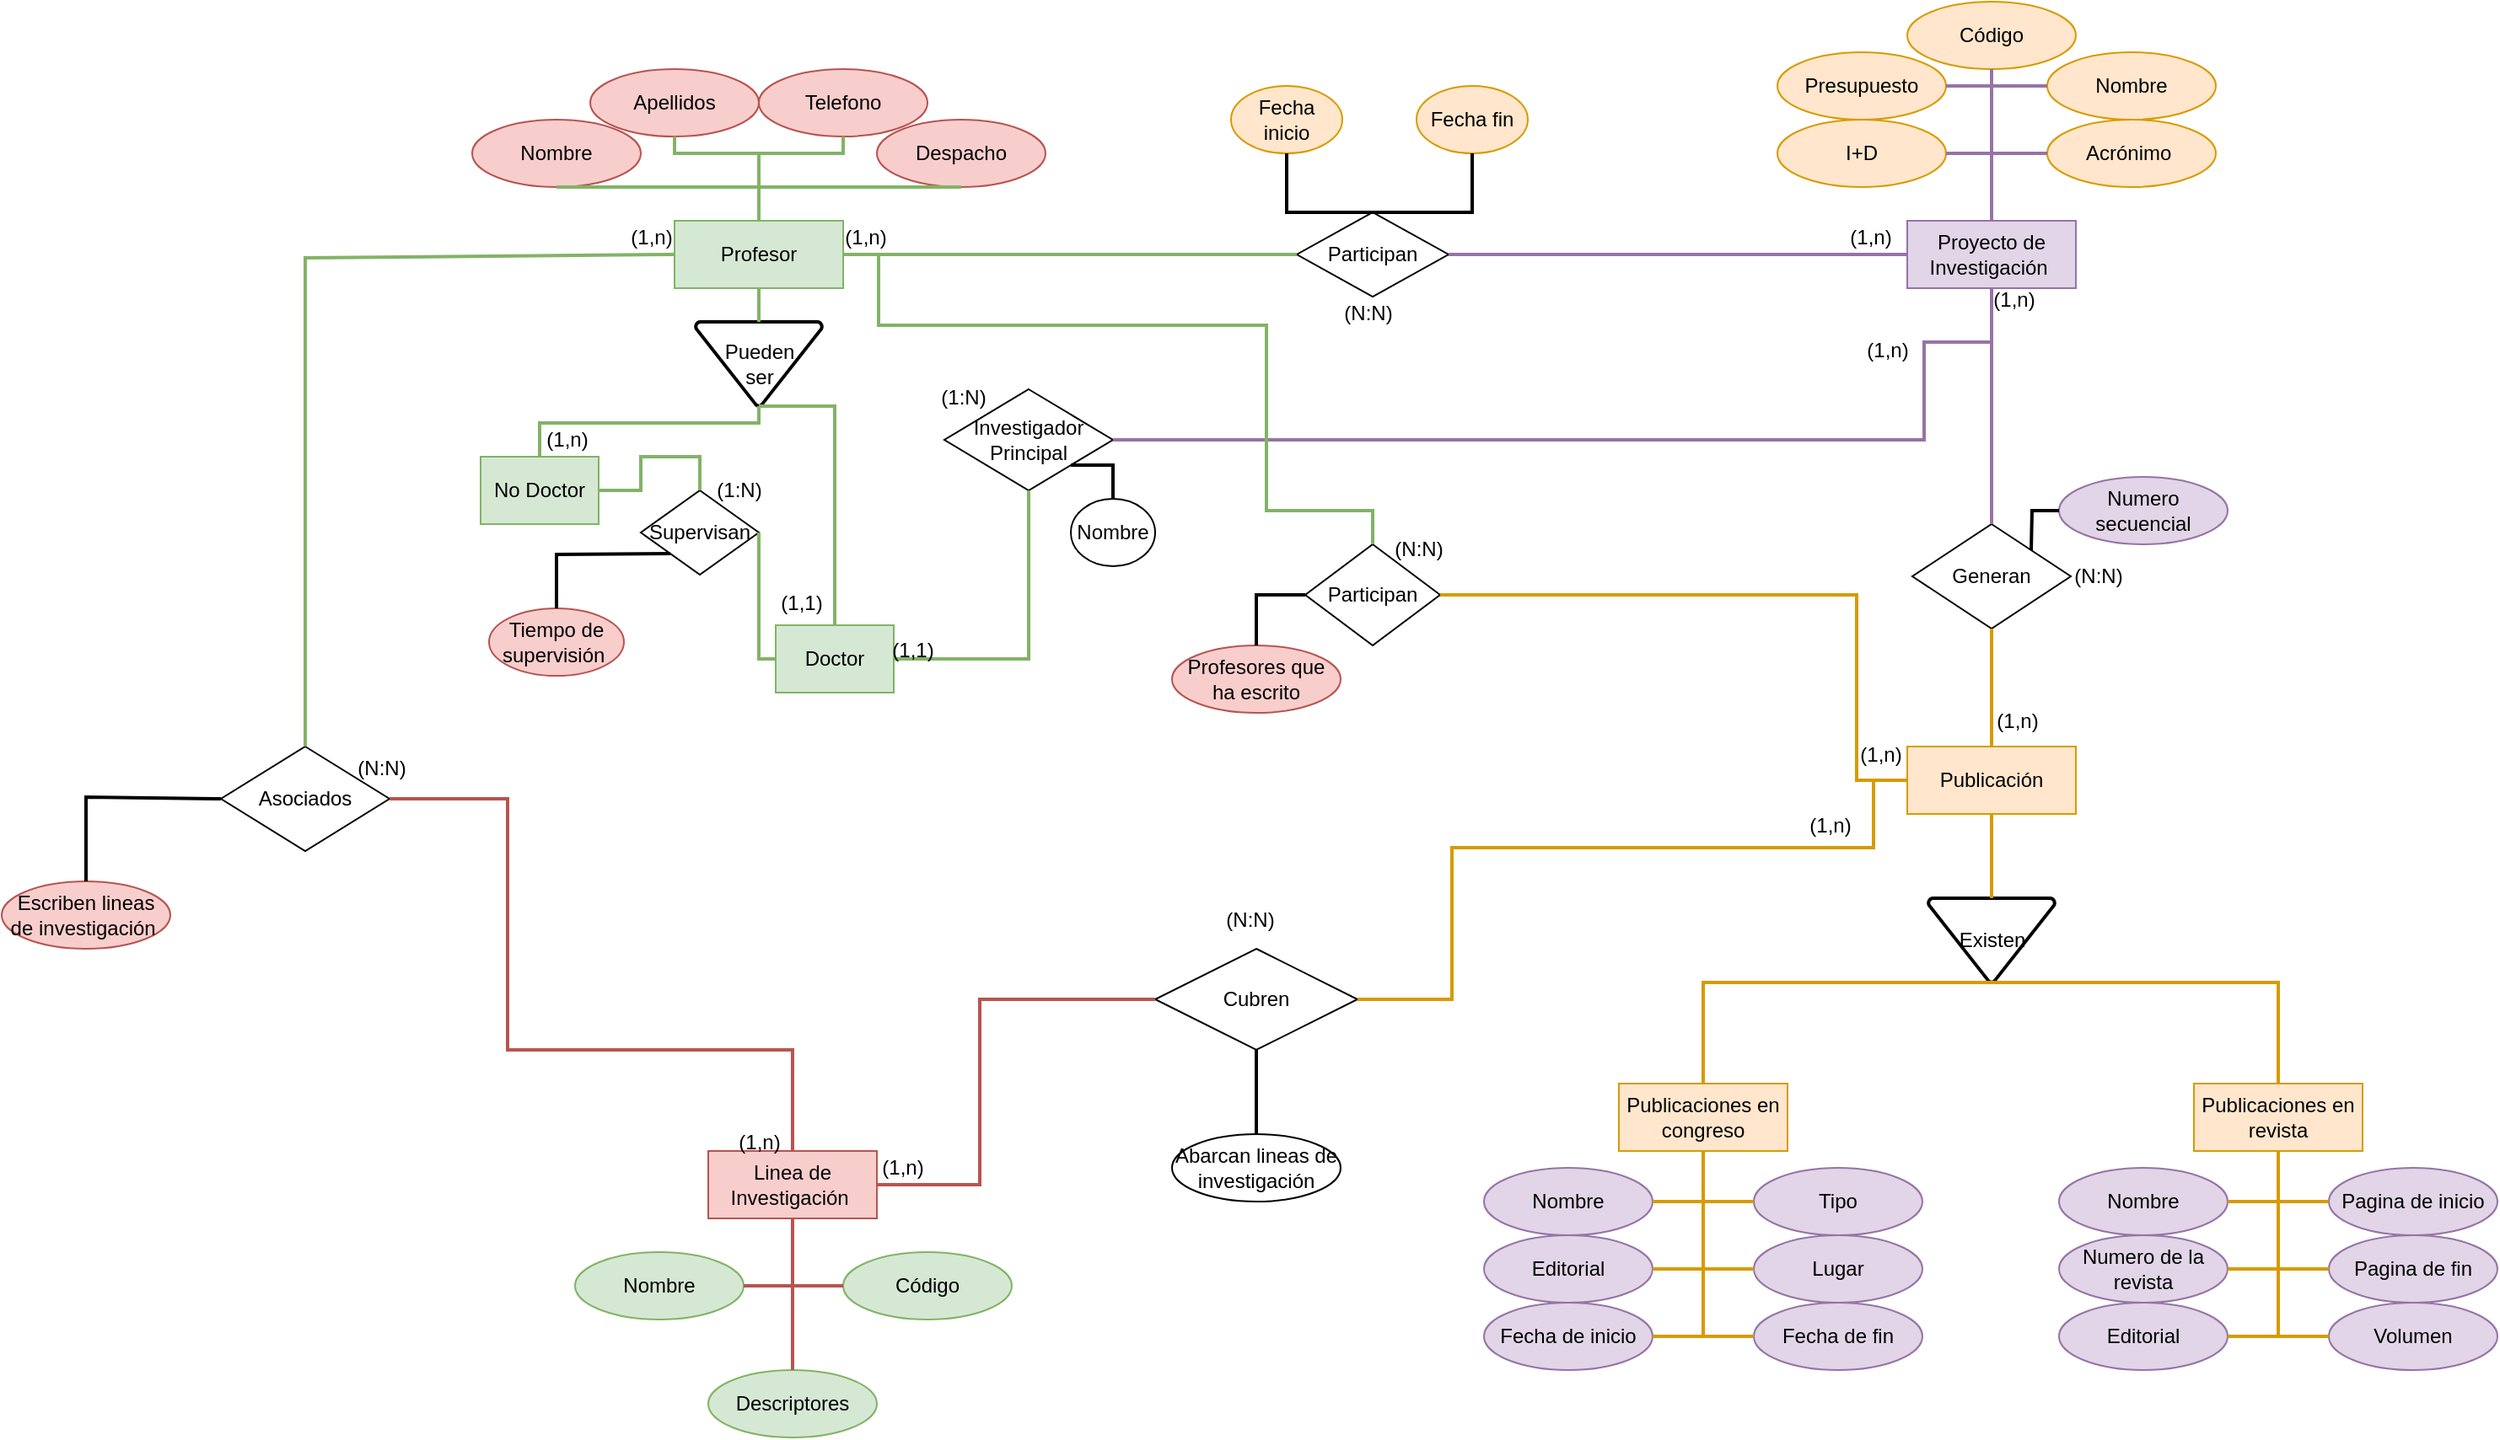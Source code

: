 <mxfile version="26.0.16">
  <diagram name="Página-1" id="NoCARHpw3OgLoDmp_JDq">
    <mxGraphModel dx="2193" dy="735" grid="1" gridSize="10" guides="1" tooltips="1" connect="1" arrows="1" fold="1" page="1" pageScale="1" pageWidth="827" pageHeight="1169" math="0" shadow="0">
      <root>
        <mxCell id="0" />
        <mxCell id="1" parent="0" />
        <mxCell id="rB2gAjxSfu14zHGkf0-v-1" value="Profesor" style="whiteSpace=wrap;html=1;align=center;fillColor=#d5e8d4;strokeColor=#82b366;" parent="1" vertex="1">
          <mxGeometry x="19" y="288" width="100" height="40" as="geometry" />
        </mxCell>
        <mxCell id="rB2gAjxSfu14zHGkf0-v-2" value="Proyecto de Investigación&amp;nbsp;" style="whiteSpace=wrap;html=1;align=center;fillColor=#e1d5e7;strokeColor=#9673a6;" parent="1" vertex="1">
          <mxGeometry x="750" y="288" width="100" height="40" as="geometry" />
        </mxCell>
        <mxCell id="rB2gAjxSfu14zHGkf0-v-3" value="Publicación" style="whiteSpace=wrap;html=1;align=center;fillColor=#ffe6cc;strokeColor=#d79b00;" parent="1" vertex="1">
          <mxGeometry x="750" y="600" width="100" height="40" as="geometry" />
        </mxCell>
        <mxCell id="rB2gAjxSfu14zHGkf0-v-4" value="Linea de Investigación&amp;nbsp;" style="whiteSpace=wrap;html=1;align=center;fillColor=#f8cecc;strokeColor=#b85450;" parent="1" vertex="1">
          <mxGeometry x="39" y="840" width="100" height="40" as="geometry" />
        </mxCell>
        <mxCell id="wkZoie4-NHNS3btKvch2-1" value="Nombre" style="ellipse;whiteSpace=wrap;html=1;align=center;fillColor=#f8cecc;strokeColor=#b85450;" parent="1" vertex="1">
          <mxGeometry x="-101" y="228" width="100" height="40" as="geometry" />
        </mxCell>
        <mxCell id="wkZoie4-NHNS3btKvch2-2" value="Telefono" style="ellipse;whiteSpace=wrap;html=1;align=center;fillColor=#f8cecc;strokeColor=#b85450;" parent="1" vertex="1">
          <mxGeometry x="69" y="198" width="100" height="40" as="geometry" />
        </mxCell>
        <mxCell id="wkZoie4-NHNS3btKvch2-3" value="Despacho" style="ellipse;whiteSpace=wrap;html=1;align=center;fillColor=#f8cecc;strokeColor=#b85450;" parent="1" vertex="1">
          <mxGeometry x="139" y="228" width="100" height="40" as="geometry" />
        </mxCell>
        <mxCell id="wkZoie4-NHNS3btKvch2-4" value="Apellidos" style="ellipse;whiteSpace=wrap;html=1;align=center;fillColor=#f8cecc;strokeColor=#b85450;" parent="1" vertex="1">
          <mxGeometry x="-31" y="198" width="100" height="40" as="geometry" />
        </mxCell>
        <mxCell id="wkZoie4-NHNS3btKvch2-6" value="Código" style="ellipse;whiteSpace=wrap;html=1;align=center;fillColor=#d5e8d4;strokeColor=#82b366;" parent="1" vertex="1">
          <mxGeometry x="119" y="900" width="100" height="40" as="geometry" />
        </mxCell>
        <mxCell id="wkZoie4-NHNS3btKvch2-7" value="Nombre" style="ellipse;whiteSpace=wrap;html=1;align=center;fillColor=#d5e8d4;strokeColor=#82b366;" parent="1" vertex="1">
          <mxGeometry x="-40" y="900" width="100" height="40" as="geometry" />
        </mxCell>
        <mxCell id="wkZoie4-NHNS3btKvch2-8" value="Descriptores" style="ellipse;whiteSpace=wrap;html=1;align=center;fillColor=#d5e8d4;strokeColor=#82b366;" parent="1" vertex="1">
          <mxGeometry x="39" y="970" width="100" height="40" as="geometry" />
        </mxCell>
        <mxCell id="wkZoie4-NHNS3btKvch2-10" value="Código" style="ellipse;whiteSpace=wrap;html=1;align=center;fillColor=#ffe6cc;strokeColor=#d79b00;" parent="1" vertex="1">
          <mxGeometry x="750" y="158" width="100" height="40" as="geometry" />
        </mxCell>
        <mxCell id="wkZoie4-NHNS3btKvch2-11" value="Nombre" style="ellipse;whiteSpace=wrap;html=1;align=center;fillColor=#ffe6cc;strokeColor=#d79b00;" parent="1" vertex="1">
          <mxGeometry x="833" y="188" width="100" height="40" as="geometry" />
        </mxCell>
        <mxCell id="wkZoie4-NHNS3btKvch2-12" value="Acrónimo&amp;nbsp;" style="ellipse;whiteSpace=wrap;html=1;align=center;fillColor=#ffe6cc;strokeColor=#d79b00;" parent="1" vertex="1">
          <mxGeometry x="833" y="228" width="100" height="40" as="geometry" />
        </mxCell>
        <mxCell id="wkZoie4-NHNS3btKvch2-13" value="Presupuesto&lt;span style=&quot;color: rgba(0, 0, 0, 0); font-family: monospace; font-size: 0px; text-align: start; text-wrap-mode: nowrap;&quot;&gt;%3CmxGraphModel%3E%3Croot%3E%3CmxCell%20id%3D%220%22%2F%3E%3CmxCell%20id%3D%221%22%20parent%3D%220%22%2F%3E%3CmxCell%20id%3D%222%22%20value%3D%22Attribute%22%20style%3D%22ellipse%3BwhiteSpace%3Dwrap%3Bhtml%3D1%3Balign%3Dcenter%3B%22%20vertex%3D%221%22%20parent%3D%221%22%3E%3CmxGeometry%20x%3D%22360%22%20y%3D%22670%22%20width%3D%22100%22%20height%3D%2240%22%20as%3D%22geometry%22%2F%3E%3C%2FmxCell%3E%3C%2Froot%3E%3C%2FmxGraphModel%3E&lt;/span&gt;" style="ellipse;whiteSpace=wrap;html=1;align=center;fillColor=#ffe6cc;strokeColor=#d79b00;" parent="1" vertex="1">
          <mxGeometry x="673" y="188" width="100" height="40" as="geometry" />
        </mxCell>
        <mxCell id="wkZoie4-NHNS3btKvch2-14" value="Fecha inicio" style="ellipse;whiteSpace=wrap;html=1;align=center;fillColor=#ffe6cc;strokeColor=#d79b00;" parent="1" vertex="1">
          <mxGeometry x="349" y="208" width="66" height="40" as="geometry" />
        </mxCell>
        <mxCell id="wkZoie4-NHNS3btKvch2-15" value="I+D" style="ellipse;whiteSpace=wrap;html=1;align=center;fillColor=#ffe6cc;strokeColor=#d79b00;" parent="1" vertex="1">
          <mxGeometry x="673" y="228" width="100" height="40" as="geometry" />
        </mxCell>
        <mxCell id="wkZoie4-NHNS3btKvch2-21" value="Nombre" style="ellipse;whiteSpace=wrap;html=1;align=center;fillColor=#e1d5e7;strokeColor=#9673a6;" parent="1" vertex="1">
          <mxGeometry x="499" y="850" width="100" height="40" as="geometry" />
        </mxCell>
        <mxCell id="wkZoie4-NHNS3btKvch2-24" value="Pueden&lt;div&gt;ser&lt;/div&gt;" style="strokeWidth=2;html=1;shape=mxgraph.flowchart.merge_or_storage;whiteSpace=wrap;" parent="1" vertex="1">
          <mxGeometry x="31.5" y="348" width="75" height="50" as="geometry" />
        </mxCell>
        <mxCell id="wkZoie4-NHNS3btKvch2-31" value="No Doctor" style="whiteSpace=wrap;html=1;align=center;fillColor=#d5e8d4;strokeColor=#82b366;" parent="1" vertex="1">
          <mxGeometry x="-96" y="428" width="70" height="40" as="geometry" />
        </mxCell>
        <mxCell id="wkZoie4-NHNS3btKvch2-32" value="Doctor" style="whiteSpace=wrap;html=1;align=center;fillColor=#d5e8d4;strokeColor=#82b366;" parent="1" vertex="1">
          <mxGeometry x="79" y="528" width="70" height="40" as="geometry" />
        </mxCell>
        <mxCell id="wkZoie4-NHNS3btKvch2-33" value="Participan" style="shape=rhombus;perimeter=rhombusPerimeter;whiteSpace=wrap;html=1;align=center;" parent="1" vertex="1">
          <mxGeometry x="388" y="283" width="90" height="50" as="geometry" />
        </mxCell>
        <mxCell id="d2VnRjVotNmrhBeiT__N-1" value="" style="endArrow=none;html=1;rounded=0;exitX=1;exitY=0.5;exitDx=0;exitDy=0;entryX=0;entryY=0.5;entryDx=0;entryDy=0;fillColor=#d5e8d4;strokeColor=#82b366;strokeWidth=2;" edge="1" parent="1" source="rB2gAjxSfu14zHGkf0-v-1" target="wkZoie4-NHNS3btKvch2-33">
          <mxGeometry relative="1" as="geometry">
            <mxPoint x="279" y="408" as="sourcePoint" />
            <mxPoint x="439" y="408" as="targetPoint" />
          </mxGeometry>
        </mxCell>
        <mxCell id="d2VnRjVotNmrhBeiT__N-2" value="" style="endArrow=none;html=1;rounded=0;exitX=1;exitY=0.5;exitDx=0;exitDy=0;entryX=0;entryY=0.5;entryDx=0;entryDy=0;fillColor=#e1d5e7;strokeColor=#9673a6;strokeWidth=2;" edge="1" parent="1" source="wkZoie4-NHNS3btKvch2-33" target="rB2gAjxSfu14zHGkf0-v-2">
          <mxGeometry relative="1" as="geometry">
            <mxPoint x="259" y="318" as="sourcePoint" />
            <mxPoint x="398" y="318" as="targetPoint" />
          </mxGeometry>
        </mxCell>
        <mxCell id="d2VnRjVotNmrhBeiT__N-3" value="Fecha fin" style="ellipse;whiteSpace=wrap;html=1;align=center;fillColor=#ffe6cc;strokeColor=#d79b00;" vertex="1" parent="1">
          <mxGeometry x="459" y="208" width="66" height="40" as="geometry" />
        </mxCell>
        <mxCell id="d2VnRjVotNmrhBeiT__N-4" value="" style="endArrow=none;html=1;rounded=0;exitX=0.5;exitY=1;exitDx=0;exitDy=0;entryX=0.5;entryY=0;entryDx=0;entryDy=0;strokeWidth=2;" edge="1" parent="1" source="wkZoie4-NHNS3btKvch2-14" target="wkZoie4-NHNS3btKvch2-33">
          <mxGeometry relative="1" as="geometry">
            <mxPoint x="339" y="538" as="sourcePoint" />
            <mxPoint x="499" y="538" as="targetPoint" />
            <Array as="points">
              <mxPoint x="382" y="283" />
            </Array>
          </mxGeometry>
        </mxCell>
        <mxCell id="d2VnRjVotNmrhBeiT__N-5" value="" style="endArrow=none;html=1;rounded=0;exitX=0.5;exitY=0;exitDx=0;exitDy=0;entryX=0.5;entryY=1;entryDx=0;entryDy=0;strokeWidth=2;" edge="1" parent="1" source="wkZoie4-NHNS3btKvch2-33" target="d2VnRjVotNmrhBeiT__N-3">
          <mxGeometry relative="1" as="geometry">
            <mxPoint x="410" y="278" as="sourcePoint" />
            <mxPoint x="443" y="293" as="targetPoint" />
            <Array as="points">
              <mxPoint x="492" y="283" />
            </Array>
          </mxGeometry>
        </mxCell>
        <mxCell id="d2VnRjVotNmrhBeiT__N-7" value="" style="endArrow=none;html=1;rounded=0;exitX=0.5;exitY=1;exitDx=0;exitDy=0;entryX=0.5;entryY=0;entryDx=0;entryDy=0;fillColor=#d5e8d4;strokeColor=#82b366;strokeWidth=2;entryPerimeter=0;" edge="1" parent="1" source="rB2gAjxSfu14zHGkf0-v-1" target="wkZoie4-NHNS3btKvch2-24">
          <mxGeometry relative="1" as="geometry">
            <mxPoint x="129" y="318" as="sourcePoint" />
            <mxPoint x="398" y="318" as="targetPoint" />
          </mxGeometry>
        </mxCell>
        <mxCell id="d2VnRjVotNmrhBeiT__N-8" value="" style="endArrow=none;html=1;rounded=0;exitX=0.5;exitY=0;exitDx=0;exitDy=0;entryX=0.5;entryY=1;entryDx=0;entryDy=0;fillColor=#d5e8d4;strokeColor=#82b366;strokeWidth=2;entryPerimeter=0;" edge="1" parent="1" source="wkZoie4-NHNS3btKvch2-32" target="wkZoie4-NHNS3btKvch2-24">
          <mxGeometry relative="1" as="geometry">
            <mxPoint x="129" y="318" as="sourcePoint" />
            <mxPoint x="398" y="318" as="targetPoint" />
            <Array as="points">
              <mxPoint x="114" y="440" />
              <mxPoint x="114" y="398" />
            </Array>
          </mxGeometry>
        </mxCell>
        <mxCell id="d2VnRjVotNmrhBeiT__N-9" value="" style="endArrow=none;html=1;rounded=0;exitX=0.5;exitY=1;exitDx=0;exitDy=0;entryX=0.5;entryY=0;entryDx=0;entryDy=0;fillColor=#d5e8d4;strokeColor=#82b366;strokeWidth=2;exitPerimeter=0;" edge="1" parent="1" source="wkZoie4-NHNS3btKvch2-24" target="wkZoie4-NHNS3btKvch2-31">
          <mxGeometry relative="1" as="geometry">
            <mxPoint x="124" y="438" as="sourcePoint" />
            <mxPoint x="79" y="408" as="targetPoint" />
            <Array as="points">
              <mxPoint x="69" y="408" />
              <mxPoint x="29" y="408" />
              <mxPoint x="-21" y="408" />
              <mxPoint x="-61" y="408" />
            </Array>
          </mxGeometry>
        </mxCell>
        <mxCell id="d2VnRjVotNmrhBeiT__N-10" value="" style="endArrow=none;html=1;rounded=0;exitX=0.5;exitY=1;exitDx=0;exitDy=0;entryX=0.5;entryY=0;entryDx=0;entryDy=0;fillColor=#d5e8d4;strokeColor=#82b366;strokeWidth=2;" edge="1" parent="1" source="wkZoie4-NHNS3btKvch2-4" target="rB2gAjxSfu14zHGkf0-v-1">
          <mxGeometry relative="1" as="geometry">
            <mxPoint x="129" y="318" as="sourcePoint" />
            <mxPoint x="398" y="318" as="targetPoint" />
            <Array as="points">
              <mxPoint x="19" y="248" />
              <mxPoint x="69" y="248" />
            </Array>
          </mxGeometry>
        </mxCell>
        <mxCell id="d2VnRjVotNmrhBeiT__N-11" value="" style="endArrow=none;html=1;rounded=0;exitX=0.5;exitY=0;exitDx=0;exitDy=0;entryX=0.5;entryY=1;entryDx=0;entryDy=0;fillColor=#d5e8d4;strokeColor=#82b366;strokeWidth=2;" edge="1" parent="1" source="rB2gAjxSfu14zHGkf0-v-1" target="wkZoie4-NHNS3btKvch2-2">
          <mxGeometry relative="1" as="geometry">
            <mxPoint x="29" y="248" as="sourcePoint" />
            <mxPoint x="79" y="298" as="targetPoint" />
            <Array as="points">
              <mxPoint x="69" y="248" />
              <mxPoint x="119" y="248" />
            </Array>
          </mxGeometry>
        </mxCell>
        <mxCell id="d2VnRjVotNmrhBeiT__N-12" value="" style="endArrow=none;html=1;rounded=0;exitX=0.5;exitY=1;exitDx=0;exitDy=0;entryX=0.5;entryY=0;entryDx=0;entryDy=0;fillColor=#d5e8d4;strokeColor=#82b366;strokeWidth=2;" edge="1" parent="1" source="wkZoie4-NHNS3btKvch2-1" target="rB2gAjxSfu14zHGkf0-v-1">
          <mxGeometry relative="1" as="geometry">
            <mxPoint x="29" y="248" as="sourcePoint" />
            <mxPoint x="79" y="298" as="targetPoint" />
            <Array as="points">
              <mxPoint x="69" y="268" />
            </Array>
          </mxGeometry>
        </mxCell>
        <mxCell id="d2VnRjVotNmrhBeiT__N-13" value="" style="endArrow=none;html=1;rounded=0;exitX=0.5;exitY=0;exitDx=0;exitDy=0;entryX=0.5;entryY=1;entryDx=0;entryDy=0;fillColor=#d5e8d4;strokeColor=#82b366;strokeWidth=2;" edge="1" parent="1" source="rB2gAjxSfu14zHGkf0-v-1" target="wkZoie4-NHNS3btKvch2-3">
          <mxGeometry relative="1" as="geometry">
            <mxPoint x="79" y="298" as="sourcePoint" />
            <mxPoint x="129" y="248" as="targetPoint" />
            <Array as="points">
              <mxPoint x="69" y="268" />
            </Array>
          </mxGeometry>
        </mxCell>
        <mxCell id="d2VnRjVotNmrhBeiT__N-15" value="" style="endArrow=none;html=1;rounded=0;exitX=1;exitY=0.5;exitDx=0;exitDy=0;entryX=0.5;entryY=0;entryDx=0;entryDy=0;fillColor=#e1d5e7;strokeColor=#9673a6;strokeWidth=2;" edge="1" parent="1" source="wkZoie4-NHNS3btKvch2-13" target="rB2gAjxSfu14zHGkf0-v-2">
          <mxGeometry relative="1" as="geometry">
            <mxPoint x="810" y="208" as="sourcePoint" />
            <mxPoint x="810" y="298" as="targetPoint" />
            <Array as="points">
              <mxPoint x="800" y="208" />
            </Array>
          </mxGeometry>
        </mxCell>
        <mxCell id="d2VnRjVotNmrhBeiT__N-16" value="" style="endArrow=none;html=1;rounded=0;exitX=1;exitY=0.5;exitDx=0;exitDy=0;entryX=0.5;entryY=0;entryDx=0;entryDy=0;fillColor=#e1d5e7;strokeColor=#9673a6;strokeWidth=2;" edge="1" parent="1" source="wkZoie4-NHNS3btKvch2-15" target="rB2gAjxSfu14zHGkf0-v-2">
          <mxGeometry relative="1" as="geometry">
            <mxPoint x="793" y="218" as="sourcePoint" />
            <mxPoint x="810" y="298" as="targetPoint" />
            <Array as="points">
              <mxPoint x="800" y="248" />
            </Array>
          </mxGeometry>
        </mxCell>
        <mxCell id="d2VnRjVotNmrhBeiT__N-17" value="" style="endArrow=none;html=1;rounded=0;exitX=0;exitY=0.5;exitDx=0;exitDy=0;entryX=0.5;entryY=0;entryDx=0;entryDy=0;fillColor=#e1d5e7;strokeColor=#9673a6;strokeWidth=2;" edge="1" parent="1" source="wkZoie4-NHNS3btKvch2-11" target="rB2gAjxSfu14zHGkf0-v-2">
          <mxGeometry relative="1" as="geometry">
            <mxPoint x="803" y="228" as="sourcePoint" />
            <mxPoint x="820" y="308" as="targetPoint" />
            <Array as="points">
              <mxPoint x="800" y="208" />
            </Array>
          </mxGeometry>
        </mxCell>
        <mxCell id="d2VnRjVotNmrhBeiT__N-18" value="" style="endArrow=none;html=1;rounded=0;exitX=0;exitY=0.5;exitDx=0;exitDy=0;entryX=0.5;entryY=0;entryDx=0;entryDy=0;fillColor=#e1d5e7;strokeColor=#9673a6;strokeWidth=2;" edge="1" parent="1" source="wkZoie4-NHNS3btKvch2-12" target="rB2gAjxSfu14zHGkf0-v-2">
          <mxGeometry relative="1" as="geometry">
            <mxPoint x="813" y="238" as="sourcePoint" />
            <mxPoint x="830" y="318" as="targetPoint" />
            <Array as="points">
              <mxPoint x="800" y="248" />
            </Array>
          </mxGeometry>
        </mxCell>
        <mxCell id="d2VnRjVotNmrhBeiT__N-19" value="" style="endArrow=none;html=1;rounded=0;exitX=0.5;exitY=1;exitDx=0;exitDy=0;entryX=0.5;entryY=0;entryDx=0;entryDy=0;fillColor=#e1d5e7;strokeColor=#9673a6;strokeWidth=2;" edge="1" parent="1" source="wkZoie4-NHNS3btKvch2-10" target="rB2gAjxSfu14zHGkf0-v-2">
          <mxGeometry relative="1" as="geometry">
            <mxPoint x="833" y="218" as="sourcePoint" />
            <mxPoint x="810" y="298" as="targetPoint" />
          </mxGeometry>
        </mxCell>
        <mxCell id="d2VnRjVotNmrhBeiT__N-21" value="Supervisan" style="shape=rhombus;perimeter=rhombusPerimeter;whiteSpace=wrap;html=1;align=center;" vertex="1" parent="1">
          <mxGeometry x="-1" y="448" width="70" height="50" as="geometry" />
        </mxCell>
        <mxCell id="d2VnRjVotNmrhBeiT__N-23" value="" style="endArrow=none;html=1;rounded=0;exitX=1;exitY=0.5;exitDx=0;exitDy=0;entryX=0.5;entryY=0;entryDx=0;entryDy=0;fillColor=#d5e8d4;strokeColor=#82b366;strokeWidth=2;" edge="1" parent="1" source="wkZoie4-NHNS3btKvch2-31" target="d2VnRjVotNmrhBeiT__N-21">
          <mxGeometry relative="1" as="geometry">
            <mxPoint x="79" y="338" as="sourcePoint" />
            <mxPoint x="79" y="355" as="targetPoint" />
            <Array as="points">
              <mxPoint x="-1" y="448" />
              <mxPoint x="-1" y="428" />
              <mxPoint x="34" y="428" />
            </Array>
          </mxGeometry>
        </mxCell>
        <mxCell id="d2VnRjVotNmrhBeiT__N-25" value="" style="endArrow=none;html=1;rounded=0;exitX=1;exitY=0.5;exitDx=0;exitDy=0;fillColor=#d5e8d4;strokeColor=#82b366;strokeWidth=2;entryX=0;entryY=0.5;entryDx=0;entryDy=0;" edge="1" parent="1" source="d2VnRjVotNmrhBeiT__N-21" target="wkZoie4-NHNS3btKvch2-32">
          <mxGeometry relative="1" as="geometry">
            <mxPoint x="79" y="338" as="sourcePoint" />
            <mxPoint x="69" y="548" as="targetPoint" />
            <Array as="points">
              <mxPoint x="69" y="548" />
            </Array>
          </mxGeometry>
        </mxCell>
        <mxCell id="d2VnRjVotNmrhBeiT__N-26" value="Investigador Principal" style="shape=rhombus;perimeter=rhombusPerimeter;whiteSpace=wrap;html=1;align=center;" vertex="1" parent="1">
          <mxGeometry x="179" y="388" width="100" height="60" as="geometry" />
        </mxCell>
        <mxCell id="d2VnRjVotNmrhBeiT__N-27" value="" style="endArrow=none;html=1;rounded=0;exitX=1;exitY=0.5;exitDx=0;exitDy=0;entryX=0.5;entryY=1;entryDx=0;entryDy=0;fillColor=#d5e8d4;strokeColor=#82b366;strokeWidth=2;" edge="1" parent="1" source="wkZoie4-NHNS3btKvch2-32" target="d2VnRjVotNmrhBeiT__N-26">
          <mxGeometry relative="1" as="geometry">
            <mxPoint x="129" y="318" as="sourcePoint" />
            <mxPoint x="398" y="318" as="targetPoint" />
            <Array as="points">
              <mxPoint x="229" y="548" />
            </Array>
          </mxGeometry>
        </mxCell>
        <mxCell id="d2VnRjVotNmrhBeiT__N-28" value="" style="endArrow=none;html=1;rounded=0;exitX=1;exitY=0.5;exitDx=0;exitDy=0;entryX=0.5;entryY=1;entryDx=0;entryDy=0;fillColor=#e1d5e7;strokeColor=#9673a6;strokeWidth=2;" edge="1" parent="1" source="d2VnRjVotNmrhBeiT__N-26" target="rB2gAjxSfu14zHGkf0-v-2">
          <mxGeometry relative="1" as="geometry">
            <mxPoint x="159" y="558" as="sourcePoint" />
            <mxPoint x="239" y="458" as="targetPoint" />
            <Array as="points">
              <mxPoint x="760" y="418" />
              <mxPoint x="760" y="360" />
              <mxPoint x="800" y="360" />
            </Array>
          </mxGeometry>
        </mxCell>
        <mxCell id="d2VnRjVotNmrhBeiT__N-29" value="Tiempo de supervisión&amp;nbsp;" style="ellipse;whiteSpace=wrap;html=1;align=center;fillColor=#f8cecc;strokeColor=#b85450;" vertex="1" parent="1">
          <mxGeometry x="-91" y="518" width="80" height="40" as="geometry" />
        </mxCell>
        <mxCell id="d2VnRjVotNmrhBeiT__N-30" value="" style="endArrow=none;html=1;rounded=0;entryX=0;entryY=1;entryDx=0;entryDy=0;exitX=0.5;exitY=0;exitDx=0;exitDy=0;strokeWidth=2;" edge="1" parent="1" source="d2VnRjVotNmrhBeiT__N-29" target="d2VnRjVotNmrhBeiT__N-21">
          <mxGeometry relative="1" as="geometry">
            <mxPoint x="-71" y="688" as="sourcePoint" />
            <mxPoint x="89" y="688" as="targetPoint" />
            <Array as="points">
              <mxPoint x="-51" y="486" />
            </Array>
          </mxGeometry>
        </mxCell>
        <mxCell id="d2VnRjVotNmrhBeiT__N-31" value="Generan" style="shape=rhombus;perimeter=rhombusPerimeter;whiteSpace=wrap;html=1;align=center;" vertex="1" parent="1">
          <mxGeometry x="753" y="468" width="94" height="62" as="geometry" />
        </mxCell>
        <mxCell id="d2VnRjVotNmrhBeiT__N-32" value="" style="endArrow=none;html=1;rounded=0;exitX=0.5;exitY=0;exitDx=0;exitDy=0;entryX=0.5;entryY=1;entryDx=0;entryDy=0;fillColor=#e1d5e7;strokeColor=#9673a6;strokeWidth=2;" edge="1" parent="1" source="d2VnRjVotNmrhBeiT__N-31" target="rB2gAjxSfu14zHGkf0-v-2">
          <mxGeometry relative="1" as="geometry">
            <mxPoint x="488" y="318" as="sourcePoint" />
            <mxPoint x="760" y="318" as="targetPoint" />
          </mxGeometry>
        </mxCell>
        <mxCell id="d2VnRjVotNmrhBeiT__N-33" value="" style="endArrow=none;html=1;rounded=0;exitX=0.5;exitY=0;exitDx=0;exitDy=0;entryX=0.5;entryY=1;entryDx=0;entryDy=0;fillColor=#ffe6cc;strokeColor=#d79b00;strokeWidth=2;" edge="1" parent="1" source="rB2gAjxSfu14zHGkf0-v-3" target="d2VnRjVotNmrhBeiT__N-31">
          <mxGeometry relative="1" as="geometry">
            <mxPoint x="488" y="318" as="sourcePoint" />
            <mxPoint x="760" y="318" as="targetPoint" />
          </mxGeometry>
        </mxCell>
        <mxCell id="d2VnRjVotNmrhBeiT__N-35" value="Numero secuencial" style="ellipse;whiteSpace=wrap;html=1;align=center;fillColor=#e1d5e7;strokeColor=#9673a6;" vertex="1" parent="1">
          <mxGeometry x="840" y="440" width="100" height="40" as="geometry" />
        </mxCell>
        <mxCell id="d2VnRjVotNmrhBeiT__N-37" value="" style="endArrow=none;html=1;rounded=0;exitX=1;exitY=0;exitDx=0;exitDy=0;entryX=0;entryY=0.5;entryDx=0;entryDy=0;strokeWidth=2;" edge="1" parent="1" source="d2VnRjVotNmrhBeiT__N-31" target="d2VnRjVotNmrhBeiT__N-35">
          <mxGeometry relative="1" as="geometry">
            <mxPoint x="810" y="630" as="sourcePoint" />
            <mxPoint x="810" y="540" as="targetPoint" />
            <Array as="points">
              <mxPoint x="824" y="460" />
            </Array>
          </mxGeometry>
        </mxCell>
        <mxCell id="d2VnRjVotNmrhBeiT__N-39" value="Participan" style="shape=rhombus;perimeter=rhombusPerimeter;whiteSpace=wrap;html=1;align=center;" vertex="1" parent="1">
          <mxGeometry x="393" y="480" width="80" height="60" as="geometry" />
        </mxCell>
        <mxCell id="d2VnRjVotNmrhBeiT__N-40" value="" style="endArrow=none;html=1;rounded=0;exitX=1;exitY=0.5;exitDx=0;exitDy=0;entryX=0.5;entryY=0;entryDx=0;entryDy=0;fillColor=#d5e8d4;strokeColor=#82b366;strokeWidth=2;" edge="1" parent="1" source="rB2gAjxSfu14zHGkf0-v-1" target="d2VnRjVotNmrhBeiT__N-39">
          <mxGeometry relative="1" as="geometry">
            <mxPoint x="129" y="318" as="sourcePoint" />
            <mxPoint x="398" y="318" as="targetPoint" />
            <Array as="points">
              <mxPoint x="140" y="308" />
              <mxPoint x="140" y="350" />
              <mxPoint x="370" y="350" />
              <mxPoint x="370" y="460" />
              <mxPoint x="433" y="460" />
            </Array>
          </mxGeometry>
        </mxCell>
        <mxCell id="d2VnRjVotNmrhBeiT__N-42" value="" style="endArrow=none;html=1;rounded=0;exitX=1;exitY=0.5;exitDx=0;exitDy=0;entryX=0;entryY=0.5;entryDx=0;entryDy=0;fillColor=#ffe6cc;strokeColor=#d79b00;strokeWidth=2;" edge="1" parent="1" source="d2VnRjVotNmrhBeiT__N-39" target="rB2gAjxSfu14zHGkf0-v-3">
          <mxGeometry relative="1" as="geometry">
            <mxPoint x="488" y="318" as="sourcePoint" />
            <mxPoint x="760" y="318" as="targetPoint" />
            <Array as="points">
              <mxPoint x="720" y="510" />
              <mxPoint x="720" y="620" />
            </Array>
          </mxGeometry>
        </mxCell>
        <mxCell id="d2VnRjVotNmrhBeiT__N-43" value="Profesores que ha escrito" style="ellipse;whiteSpace=wrap;html=1;align=center;fillColor=#f8cecc;strokeColor=#b85450;" vertex="1" parent="1">
          <mxGeometry x="314" y="540" width="100" height="40" as="geometry" />
        </mxCell>
        <mxCell id="d2VnRjVotNmrhBeiT__N-44" value="" style="endArrow=none;html=1;rounded=0;exitX=0.5;exitY=0;exitDx=0;exitDy=0;entryX=0;entryY=0.5;entryDx=0;entryDy=0;strokeWidth=2;" edge="1" parent="1" source="d2VnRjVotNmrhBeiT__N-43" target="d2VnRjVotNmrhBeiT__N-39">
          <mxGeometry relative="1" as="geometry">
            <mxPoint x="230" y="600" as="sourcePoint" />
            <mxPoint x="390" y="600" as="targetPoint" />
            <Array as="points">
              <mxPoint x="364" y="510" />
            </Array>
          </mxGeometry>
        </mxCell>
        <mxCell id="d2VnRjVotNmrhBeiT__N-45" value="Existen" style="strokeWidth=2;html=1;shape=mxgraph.flowchart.merge_or_storage;whiteSpace=wrap;" vertex="1" parent="1">
          <mxGeometry x="762.5" y="690" width="75" height="50" as="geometry" />
        </mxCell>
        <mxCell id="d2VnRjVotNmrhBeiT__N-46" value="" style="endArrow=none;html=1;rounded=0;exitX=0.5;exitY=0;exitDx=0;exitDy=0;entryX=0.5;entryY=1;entryDx=0;entryDy=0;fillColor=#ffe6cc;strokeColor=#d79b00;strokeWidth=2;exitPerimeter=0;" edge="1" parent="1" source="d2VnRjVotNmrhBeiT__N-45" target="rB2gAjxSfu14zHGkf0-v-3">
          <mxGeometry relative="1" as="geometry">
            <mxPoint x="810" y="610" as="sourcePoint" />
            <mxPoint x="810" y="540" as="targetPoint" />
          </mxGeometry>
        </mxCell>
        <mxCell id="d2VnRjVotNmrhBeiT__N-47" value="Publicaciones en congreso" style="whiteSpace=wrap;html=1;align=center;fillColor=#ffe6cc;strokeColor=#d79b00;" vertex="1" parent="1">
          <mxGeometry x="579" y="800" width="100" height="40" as="geometry" />
        </mxCell>
        <mxCell id="d2VnRjVotNmrhBeiT__N-48" value="Publicaciones en revista" style="whiteSpace=wrap;html=1;align=center;fillColor=#ffe6cc;strokeColor=#d79b00;" vertex="1" parent="1">
          <mxGeometry x="920" y="800" width="100" height="40" as="geometry" />
        </mxCell>
        <mxCell id="d2VnRjVotNmrhBeiT__N-49" value="" style="endArrow=none;html=1;rounded=0;exitX=0.5;exitY=0;exitDx=0;exitDy=0;entryX=0.5;entryY=1;entryDx=0;entryDy=0;fillColor=#ffe6cc;strokeColor=#d79b00;strokeWidth=2;entryPerimeter=0;" edge="1" parent="1" source="d2VnRjVotNmrhBeiT__N-47" target="d2VnRjVotNmrhBeiT__N-45">
          <mxGeometry relative="1" as="geometry">
            <mxPoint x="810" y="700" as="sourcePoint" />
            <mxPoint x="810" y="650" as="targetPoint" />
            <Array as="points">
              <mxPoint x="629" y="740" />
            </Array>
          </mxGeometry>
        </mxCell>
        <mxCell id="d2VnRjVotNmrhBeiT__N-50" value="" style="endArrow=none;html=1;rounded=0;exitX=0.5;exitY=1;exitDx=0;exitDy=0;entryX=0.5;entryY=0;entryDx=0;entryDy=0;fillColor=#ffe6cc;strokeColor=#d79b00;strokeWidth=2;exitPerimeter=0;" edge="1" parent="1" source="d2VnRjVotNmrhBeiT__N-45" target="d2VnRjVotNmrhBeiT__N-48">
          <mxGeometry relative="1" as="geometry">
            <mxPoint x="810" y="700" as="sourcePoint" />
            <mxPoint x="810" y="650" as="targetPoint" />
            <Array as="points">
              <mxPoint x="930" y="740" />
              <mxPoint x="970" y="740" />
            </Array>
          </mxGeometry>
        </mxCell>
        <mxCell id="d2VnRjVotNmrhBeiT__N-51" value="Tipo" style="ellipse;whiteSpace=wrap;html=1;align=center;fillColor=#e1d5e7;strokeColor=#9673a6;" vertex="1" parent="1">
          <mxGeometry x="659" y="850" width="100" height="40" as="geometry" />
        </mxCell>
        <mxCell id="d2VnRjVotNmrhBeiT__N-52" value="Fecha de inicio" style="ellipse;whiteSpace=wrap;html=1;align=center;fillColor=#e1d5e7;strokeColor=#9673a6;" vertex="1" parent="1">
          <mxGeometry x="499" y="930" width="100" height="40" as="geometry" />
        </mxCell>
        <mxCell id="d2VnRjVotNmrhBeiT__N-53" value="Fecha de fin" style="ellipse;whiteSpace=wrap;html=1;align=center;fillColor=#e1d5e7;strokeColor=#9673a6;" vertex="1" parent="1">
          <mxGeometry x="659" y="930" width="100" height="40" as="geometry" />
        </mxCell>
        <mxCell id="d2VnRjVotNmrhBeiT__N-54" value="Lugar" style="ellipse;whiteSpace=wrap;html=1;align=center;fillColor=#e1d5e7;strokeColor=#9673a6;" vertex="1" parent="1">
          <mxGeometry x="659" y="890" width="100" height="40" as="geometry" />
        </mxCell>
        <mxCell id="d2VnRjVotNmrhBeiT__N-55" value="Editorial" style="ellipse;whiteSpace=wrap;html=1;align=center;fillColor=#e1d5e7;strokeColor=#9673a6;" vertex="1" parent="1">
          <mxGeometry x="499" y="890" width="100" height="40" as="geometry" />
        </mxCell>
        <mxCell id="d2VnRjVotNmrhBeiT__N-56" value="" style="endArrow=none;html=1;rounded=0;entryX=1;entryY=0.5;entryDx=0;entryDy=0;fillColor=#ffe6cc;strokeColor=#d79b00;strokeWidth=2;" edge="1" parent="1" target="wkZoie4-NHNS3btKvch2-21">
          <mxGeometry relative="1" as="geometry">
            <mxPoint x="629" y="840" as="sourcePoint" />
            <mxPoint x="769" y="650" as="targetPoint" />
            <Array as="points">
              <mxPoint x="629" y="870" />
            </Array>
          </mxGeometry>
        </mxCell>
        <mxCell id="d2VnRjVotNmrhBeiT__N-57" value="" style="endArrow=none;html=1;rounded=0;exitX=0;exitY=0.5;exitDx=0;exitDy=0;entryX=0.5;entryY=1;entryDx=0;entryDy=0;fillColor=#ffe6cc;strokeColor=#d79b00;strokeWidth=2;" edge="1" parent="1" source="d2VnRjVotNmrhBeiT__N-51" target="d2VnRjVotNmrhBeiT__N-47">
          <mxGeometry relative="1" as="geometry">
            <mxPoint x="769" y="700" as="sourcePoint" />
            <mxPoint x="769" y="650" as="targetPoint" />
            <Array as="points">
              <mxPoint x="629" y="870" />
            </Array>
          </mxGeometry>
        </mxCell>
        <mxCell id="d2VnRjVotNmrhBeiT__N-58" value="" style="endArrow=none;html=1;rounded=0;exitX=0.5;exitY=1;exitDx=0;exitDy=0;entryX=1;entryY=0.5;entryDx=0;entryDy=0;fillColor=#ffe6cc;strokeColor=#d79b00;strokeWidth=2;" edge="1" parent="1" source="d2VnRjVotNmrhBeiT__N-47" target="d2VnRjVotNmrhBeiT__N-52">
          <mxGeometry relative="1" as="geometry">
            <mxPoint x="669" y="1050" as="sourcePoint" />
            <mxPoint x="669" y="1000" as="targetPoint" />
            <Array as="points">
              <mxPoint x="629" y="950" />
            </Array>
          </mxGeometry>
        </mxCell>
        <mxCell id="d2VnRjVotNmrhBeiT__N-59" value="" style="endArrow=none;html=1;rounded=0;exitX=0.5;exitY=1;exitDx=0;exitDy=0;entryX=1;entryY=0.5;entryDx=0;entryDy=0;fillColor=#ffe6cc;strokeColor=#d79b00;strokeWidth=2;" edge="1" parent="1" source="d2VnRjVotNmrhBeiT__N-47" target="d2VnRjVotNmrhBeiT__N-55">
          <mxGeometry relative="1" as="geometry">
            <mxPoint x="679" y="1060" as="sourcePoint" />
            <mxPoint x="679" y="1010" as="targetPoint" />
            <Array as="points">
              <mxPoint x="629" y="910" />
            </Array>
          </mxGeometry>
        </mxCell>
        <mxCell id="d2VnRjVotNmrhBeiT__N-60" value="" style="endArrow=none;html=1;rounded=0;exitX=0;exitY=0.5;exitDx=0;exitDy=0;entryX=0.5;entryY=1;entryDx=0;entryDy=0;fillColor=#ffe6cc;strokeColor=#d79b00;strokeWidth=2;" edge="1" parent="1" source="d2VnRjVotNmrhBeiT__N-54" target="d2VnRjVotNmrhBeiT__N-47">
          <mxGeometry relative="1" as="geometry">
            <mxPoint x="689" y="1070" as="sourcePoint" />
            <mxPoint x="689" y="1020" as="targetPoint" />
            <Array as="points">
              <mxPoint x="629" y="910" />
            </Array>
          </mxGeometry>
        </mxCell>
        <mxCell id="d2VnRjVotNmrhBeiT__N-61" value="" style="endArrow=none;html=1;rounded=0;exitX=0;exitY=0.5;exitDx=0;exitDy=0;entryX=0.5;entryY=1;entryDx=0;entryDy=0;fillColor=#ffe6cc;strokeColor=#d79b00;strokeWidth=2;" edge="1" parent="1" source="d2VnRjVotNmrhBeiT__N-53" target="d2VnRjVotNmrhBeiT__N-47">
          <mxGeometry relative="1" as="geometry">
            <mxPoint x="699" y="1080" as="sourcePoint" />
            <mxPoint x="699" y="1030" as="targetPoint" />
            <Array as="points">
              <mxPoint x="629" y="950" />
            </Array>
          </mxGeometry>
        </mxCell>
        <mxCell id="d2VnRjVotNmrhBeiT__N-62" value="Nombre" style="ellipse;whiteSpace=wrap;html=1;align=center;fillColor=#e1d5e7;strokeColor=#9673a6;" vertex="1" parent="1">
          <mxGeometry x="840" y="850" width="100" height="40" as="geometry" />
        </mxCell>
        <mxCell id="d2VnRjVotNmrhBeiT__N-63" value="Editorial" style="ellipse;whiteSpace=wrap;html=1;align=center;fillColor=#e1d5e7;strokeColor=#9673a6;" vertex="1" parent="1">
          <mxGeometry x="840" y="930" width="100" height="40" as="geometry" />
        </mxCell>
        <mxCell id="d2VnRjVotNmrhBeiT__N-64" value="Volumen" style="ellipse;whiteSpace=wrap;html=1;align=center;fillColor=#e1d5e7;strokeColor=#9673a6;" vertex="1" parent="1">
          <mxGeometry x="1000" y="930" width="100" height="40" as="geometry" />
        </mxCell>
        <mxCell id="d2VnRjVotNmrhBeiT__N-65" value="Numero de la revista" style="ellipse;whiteSpace=wrap;html=1;align=center;fillColor=#e1d5e7;strokeColor=#9673a6;" vertex="1" parent="1">
          <mxGeometry x="840" y="890" width="100" height="40" as="geometry" />
        </mxCell>
        <mxCell id="d2VnRjVotNmrhBeiT__N-66" value="Pagina de inicio" style="ellipse;whiteSpace=wrap;html=1;align=center;fillColor=#e1d5e7;strokeColor=#9673a6;" vertex="1" parent="1">
          <mxGeometry x="1000" y="850" width="100" height="40" as="geometry" />
        </mxCell>
        <mxCell id="d2VnRjVotNmrhBeiT__N-67" value="Pagina de fin" style="ellipse;whiteSpace=wrap;html=1;align=center;fillColor=#e1d5e7;strokeColor=#9673a6;" vertex="1" parent="1">
          <mxGeometry x="1000" y="890" width="100" height="40" as="geometry" />
        </mxCell>
        <mxCell id="d2VnRjVotNmrhBeiT__N-68" value="" style="endArrow=none;html=1;rounded=0;exitX=1;exitY=0.5;exitDx=0;exitDy=0;entryX=0.5;entryY=1;entryDx=0;entryDy=0;fillColor=#ffe6cc;strokeColor=#d79b00;strokeWidth=2;" edge="1" parent="1" source="d2VnRjVotNmrhBeiT__N-62" target="d2VnRjVotNmrhBeiT__N-48">
          <mxGeometry relative="1" as="geometry">
            <mxPoint x="969.66" y="1060" as="sourcePoint" />
            <mxPoint x="969.66" y="1010" as="targetPoint" />
            <Array as="points">
              <mxPoint x="970" y="870" />
            </Array>
          </mxGeometry>
        </mxCell>
        <mxCell id="d2VnRjVotNmrhBeiT__N-69" value="" style="endArrow=none;html=1;rounded=0;exitX=1;exitY=0.5;exitDx=0;exitDy=0;entryX=0.5;entryY=1;entryDx=0;entryDy=0;fillColor=#ffe6cc;strokeColor=#d79b00;strokeWidth=2;" edge="1" parent="1" source="d2VnRjVotNmrhBeiT__N-65" target="d2VnRjVotNmrhBeiT__N-48">
          <mxGeometry relative="1" as="geometry">
            <mxPoint x="979.66" y="1070" as="sourcePoint" />
            <mxPoint x="979.66" y="1020" as="targetPoint" />
            <Array as="points">
              <mxPoint x="970" y="910" />
            </Array>
          </mxGeometry>
        </mxCell>
        <mxCell id="d2VnRjVotNmrhBeiT__N-70" value="" style="endArrow=none;html=1;rounded=0;exitX=1;exitY=0.5;exitDx=0;exitDy=0;entryX=0.5;entryY=1;entryDx=0;entryDy=0;fillColor=#ffe6cc;strokeColor=#d79b00;strokeWidth=2;" edge="1" parent="1" source="d2VnRjVotNmrhBeiT__N-63" target="d2VnRjVotNmrhBeiT__N-48">
          <mxGeometry relative="1" as="geometry">
            <mxPoint x="989.66" y="1080" as="sourcePoint" />
            <mxPoint x="989.66" y="1030" as="targetPoint" />
            <Array as="points">
              <mxPoint x="970" y="950" />
            </Array>
          </mxGeometry>
        </mxCell>
        <mxCell id="d2VnRjVotNmrhBeiT__N-71" value="" style="endArrow=none;html=1;rounded=0;exitX=0;exitY=0.5;exitDx=0;exitDy=0;entryX=0.5;entryY=1;entryDx=0;entryDy=0;fillColor=#ffe6cc;strokeColor=#d79b00;strokeWidth=2;" edge="1" parent="1" source="d2VnRjVotNmrhBeiT__N-64" target="d2VnRjVotNmrhBeiT__N-48">
          <mxGeometry relative="1" as="geometry">
            <mxPoint x="999.66" y="1090" as="sourcePoint" />
            <mxPoint x="999.66" y="1040" as="targetPoint" />
            <Array as="points">
              <mxPoint x="970" y="950" />
            </Array>
          </mxGeometry>
        </mxCell>
        <mxCell id="d2VnRjVotNmrhBeiT__N-72" value="" style="endArrow=none;html=1;rounded=0;exitX=0;exitY=0.5;exitDx=0;exitDy=0;entryX=0.5;entryY=1;entryDx=0;entryDy=0;fillColor=#ffe6cc;strokeColor=#d79b00;strokeWidth=2;" edge="1" parent="1" source="d2VnRjVotNmrhBeiT__N-67" target="d2VnRjVotNmrhBeiT__N-48">
          <mxGeometry relative="1" as="geometry">
            <mxPoint x="1009.66" y="1100" as="sourcePoint" />
            <mxPoint x="1009.66" y="1050" as="targetPoint" />
            <Array as="points">
              <mxPoint x="970" y="910" />
            </Array>
          </mxGeometry>
        </mxCell>
        <mxCell id="d2VnRjVotNmrhBeiT__N-73" value="" style="endArrow=none;html=1;rounded=0;exitX=0;exitY=0.5;exitDx=0;exitDy=0;entryX=0.5;entryY=1;entryDx=0;entryDy=0;fillColor=#ffe6cc;strokeColor=#d79b00;strokeWidth=2;" edge="1" parent="1" source="d2VnRjVotNmrhBeiT__N-66" target="d2VnRjVotNmrhBeiT__N-48">
          <mxGeometry relative="1" as="geometry">
            <mxPoint x="1019.66" y="1110" as="sourcePoint" />
            <mxPoint x="1019.66" y="1060" as="targetPoint" />
            <Array as="points">
              <mxPoint x="970" y="870" />
            </Array>
          </mxGeometry>
        </mxCell>
        <mxCell id="d2VnRjVotNmrhBeiT__N-74" value="Asociados" style="shape=rhombus;perimeter=rhombusPerimeter;whiteSpace=wrap;html=1;align=center;" vertex="1" parent="1">
          <mxGeometry x="-250" y="600" width="100" height="62" as="geometry" />
        </mxCell>
        <mxCell id="d2VnRjVotNmrhBeiT__N-75" value="" style="endArrow=none;html=1;rounded=0;exitX=0;exitY=0.5;exitDx=0;exitDy=0;entryX=0.5;entryY=0;entryDx=0;entryDy=0;fillColor=#d5e8d4;strokeColor=#82b366;strokeWidth=2;" edge="1" parent="1" source="rB2gAjxSfu14zHGkf0-v-1" target="d2VnRjVotNmrhBeiT__N-74">
          <mxGeometry relative="1" as="geometry">
            <mxPoint x="129" y="318" as="sourcePoint" />
            <mxPoint x="398" y="318" as="targetPoint" />
            <Array as="points">
              <mxPoint x="-200" y="310" />
            </Array>
          </mxGeometry>
        </mxCell>
        <mxCell id="d2VnRjVotNmrhBeiT__N-76" value="" style="endArrow=none;html=1;rounded=0;exitX=1;exitY=0.5;exitDx=0;exitDy=0;entryX=0.5;entryY=0;entryDx=0;entryDy=0;fillColor=#f8cecc;strokeColor=#b85450;strokeWidth=2;" edge="1" parent="1" source="d2VnRjVotNmrhBeiT__N-74" target="rB2gAjxSfu14zHGkf0-v-4">
          <mxGeometry relative="1" as="geometry">
            <mxPoint x="129" y="318" as="sourcePoint" />
            <mxPoint x="398" y="318" as="targetPoint" />
            <Array as="points">
              <mxPoint x="-80" y="631" />
              <mxPoint x="-80" y="780" />
              <mxPoint x="89" y="780" />
            </Array>
          </mxGeometry>
        </mxCell>
        <mxCell id="d2VnRjVotNmrhBeiT__N-77" value="Escriben lineas de investigación&amp;nbsp;" style="ellipse;whiteSpace=wrap;html=1;align=center;fillColor=#f8cecc;strokeColor=#b85450;" vertex="1" parent="1">
          <mxGeometry x="-380" y="680" width="100" height="40" as="geometry" />
        </mxCell>
        <mxCell id="d2VnRjVotNmrhBeiT__N-78" value="" style="endArrow=none;html=1;rounded=0;exitX=0.5;exitY=0;exitDx=0;exitDy=0;entryX=0;entryY=0.5;entryDx=0;entryDy=0;strokeWidth=2;" edge="1" parent="1" source="d2VnRjVotNmrhBeiT__N-77" target="d2VnRjVotNmrhBeiT__N-74">
          <mxGeometry relative="1" as="geometry">
            <mxPoint x="129" y="318" as="sourcePoint" />
            <mxPoint x="398" y="318" as="targetPoint" />
            <Array as="points">
              <mxPoint x="-330" y="630" />
            </Array>
          </mxGeometry>
        </mxCell>
        <mxCell id="d2VnRjVotNmrhBeiT__N-79" value="" style="endArrow=none;html=1;rounded=0;exitX=1;exitY=0.5;exitDx=0;exitDy=0;entryX=0.5;entryY=1;entryDx=0;entryDy=0;fillColor=#f8cecc;strokeColor=#b85450;strokeWidth=2;" edge="1" parent="1" source="wkZoie4-NHNS3btKvch2-7" target="rB2gAjxSfu14zHGkf0-v-4">
          <mxGeometry relative="1" as="geometry">
            <mxPoint x="139" y="859.47" as="sourcePoint" />
            <mxPoint x="408" y="859.47" as="targetPoint" />
            <Array as="points">
              <mxPoint x="89" y="920" />
            </Array>
          </mxGeometry>
        </mxCell>
        <mxCell id="d2VnRjVotNmrhBeiT__N-80" value="" style="endArrow=none;html=1;rounded=0;exitX=0;exitY=0.5;exitDx=0;exitDy=0;fillColor=#f8cecc;strokeColor=#b85450;strokeWidth=2;entryX=0.5;entryY=1;entryDx=0;entryDy=0;" edge="1" parent="1" source="wkZoie4-NHNS3btKvch2-6" target="rB2gAjxSfu14zHGkf0-v-4">
          <mxGeometry relative="1" as="geometry">
            <mxPoint x="108.0" y="920.0" as="sourcePoint" />
            <mxPoint x="79" y="880" as="targetPoint" />
            <Array as="points">
              <mxPoint x="89" y="920" />
            </Array>
          </mxGeometry>
        </mxCell>
        <mxCell id="d2VnRjVotNmrhBeiT__N-81" value="" style="endArrow=none;html=1;rounded=0;exitX=0.5;exitY=0;exitDx=0;exitDy=0;entryX=0.5;entryY=1;entryDx=0;entryDy=0;fillColor=#f8cecc;strokeColor=#b85450;strokeWidth=2;" edge="1" parent="1" source="wkZoie4-NHNS3btKvch2-8" target="rB2gAjxSfu14zHGkf0-v-4">
          <mxGeometry relative="1" as="geometry">
            <mxPoint x="80" y="960" as="sourcePoint" />
            <mxPoint x="109" y="900" as="targetPoint" />
          </mxGeometry>
        </mxCell>
        <mxCell id="d2VnRjVotNmrhBeiT__N-82" value="Cubren" style="shape=rhombus;perimeter=rhombusPerimeter;whiteSpace=wrap;html=1;align=center;" vertex="1" parent="1">
          <mxGeometry x="304" y="720" width="120" height="60" as="geometry" />
        </mxCell>
        <mxCell id="d2VnRjVotNmrhBeiT__N-83" value="" style="endArrow=none;html=1;rounded=0;exitX=1;exitY=0.5;exitDx=0;exitDy=0;entryX=0;entryY=0.5;entryDx=0;entryDy=0;fillColor=#f8cecc;strokeColor=#b85450;strokeWidth=2;" edge="1" parent="1" source="rB2gAjxSfu14zHGkf0-v-4" target="d2VnRjVotNmrhBeiT__N-82">
          <mxGeometry relative="1" as="geometry">
            <mxPoint x="230" y="850" as="sourcePoint" />
            <mxPoint x="259" y="790" as="targetPoint" />
            <Array as="points">
              <mxPoint x="200" y="860" />
              <mxPoint x="200" y="750" />
            </Array>
          </mxGeometry>
        </mxCell>
        <mxCell id="d2VnRjVotNmrhBeiT__N-84" value="" style="endArrow=none;html=1;rounded=0;exitX=1;exitY=0.5;exitDx=0;exitDy=0;entryX=0;entryY=0.5;entryDx=0;entryDy=0;fillColor=#ffe6cc;strokeColor=#d79b00;strokeWidth=2;" edge="1" parent="1" source="d2VnRjVotNmrhBeiT__N-82" target="rB2gAjxSfu14zHGkf0-v-3">
          <mxGeometry relative="1" as="geometry">
            <mxPoint x="810" y="700" as="sourcePoint" />
            <mxPoint x="810" y="650" as="targetPoint" />
            <Array as="points">
              <mxPoint x="480" y="750" />
              <mxPoint x="480" y="660" />
              <mxPoint x="730" y="660" />
              <mxPoint x="730" y="620" />
            </Array>
          </mxGeometry>
        </mxCell>
        <mxCell id="d2VnRjVotNmrhBeiT__N-85" value="(1,n)" style="text;html=1;align=center;verticalAlign=middle;resizable=0;points=[];autosize=1;strokeColor=none;fillColor=none;" vertex="1" parent="1">
          <mxGeometry x="106.5" y="283" width="50" height="30" as="geometry" />
        </mxCell>
        <mxCell id="d2VnRjVotNmrhBeiT__N-87" value="(1,n)" style="text;html=1;align=center;verticalAlign=middle;resizable=0;points=[];autosize=1;strokeColor=none;fillColor=none;" vertex="1" parent="1">
          <mxGeometry x="703" y="283" width="50" height="30" as="geometry" />
        </mxCell>
        <mxCell id="d2VnRjVotNmrhBeiT__N-88" value="(N:N)" style="text;html=1;align=center;verticalAlign=middle;resizable=0;points=[];autosize=1;strokeColor=none;fillColor=none;" vertex="1" parent="1">
          <mxGeometry x="405" y="328" width="50" height="30" as="geometry" />
        </mxCell>
        <mxCell id="d2VnRjVotNmrhBeiT__N-89" value="(1,1)" style="text;html=1;align=center;verticalAlign=middle;resizable=0;points=[];autosize=1;strokeColor=none;fillColor=none;" vertex="1" parent="1">
          <mxGeometry x="135" y="528" width="50" height="30" as="geometry" />
        </mxCell>
        <mxCell id="d2VnRjVotNmrhBeiT__N-90" value="(1,n)" style="text;html=1;align=center;verticalAlign=middle;resizable=0;points=[];autosize=1;strokeColor=none;fillColor=none;" vertex="1" parent="1">
          <mxGeometry x="712.5" y="350" width="50" height="30" as="geometry" />
        </mxCell>
        <mxCell id="d2VnRjVotNmrhBeiT__N-91" value="(1:N)" style="text;html=1;align=center;verticalAlign=middle;resizable=0;points=[];autosize=1;strokeColor=none;fillColor=none;" vertex="1" parent="1">
          <mxGeometry x="165" y="378" width="50" height="30" as="geometry" />
        </mxCell>
        <mxCell id="d2VnRjVotNmrhBeiT__N-92" value="Nombre" style="ellipse;whiteSpace=wrap;html=1;align=center;" vertex="1" parent="1">
          <mxGeometry x="254" y="453" width="50" height="40" as="geometry" />
        </mxCell>
        <mxCell id="d2VnRjVotNmrhBeiT__N-93" value="" style="endArrow=none;html=1;rounded=0;exitX=1;exitY=1;exitDx=0;exitDy=0;entryX=0.5;entryY=0;entryDx=0;entryDy=0;strokeWidth=2;" edge="1" parent="1" source="d2VnRjVotNmrhBeiT__N-26" target="d2VnRjVotNmrhBeiT__N-92">
          <mxGeometry relative="1" as="geometry">
            <mxPoint x="129" y="318" as="sourcePoint" />
            <mxPoint x="398" y="318" as="targetPoint" />
            <Array as="points">
              <mxPoint x="279" y="433" />
            </Array>
          </mxGeometry>
        </mxCell>
        <mxCell id="d2VnRjVotNmrhBeiT__N-95" value="(1,1)" style="text;html=1;align=center;verticalAlign=middle;resizable=0;points=[];autosize=1;strokeColor=none;fillColor=none;" vertex="1" parent="1">
          <mxGeometry x="69" y="500" width="50" height="30" as="geometry" />
        </mxCell>
        <mxCell id="d2VnRjVotNmrhBeiT__N-96" value="(1,n)" style="text;html=1;align=center;verticalAlign=middle;resizable=0;points=[];autosize=1;strokeColor=none;fillColor=none;" vertex="1" parent="1">
          <mxGeometry x="-70" y="403" width="50" height="30" as="geometry" />
        </mxCell>
        <mxCell id="d2VnRjVotNmrhBeiT__N-97" value="(1:N)" style="text;html=1;align=center;verticalAlign=middle;resizable=0;points=[];autosize=1;strokeColor=none;fillColor=none;" vertex="1" parent="1">
          <mxGeometry x="31.5" y="433" width="50" height="30" as="geometry" />
        </mxCell>
        <mxCell id="d2VnRjVotNmrhBeiT__N-98" value="(1,n)" style="text;html=1;align=center;verticalAlign=middle;resizable=0;points=[];autosize=1;strokeColor=none;fillColor=none;" vertex="1" parent="1">
          <mxGeometry x="787.5" y="320" width="50" height="30" as="geometry" />
        </mxCell>
        <mxCell id="d2VnRjVotNmrhBeiT__N-99" value="(1,n)" style="text;html=1;align=center;verticalAlign=middle;resizable=0;points=[];autosize=1;strokeColor=none;fillColor=none;" vertex="1" parent="1">
          <mxGeometry x="790" y="570" width="50" height="30" as="geometry" />
        </mxCell>
        <mxCell id="d2VnRjVotNmrhBeiT__N-100" value="(N:N)" style="text;html=1;align=center;verticalAlign=middle;resizable=0;points=[];autosize=1;strokeColor=none;fillColor=none;" vertex="1" parent="1">
          <mxGeometry x="837.5" y="484" width="50" height="30" as="geometry" />
        </mxCell>
        <mxCell id="d2VnRjVotNmrhBeiT__N-101" value="(1,n)" style="text;html=1;align=center;verticalAlign=middle;resizable=0;points=[];autosize=1;strokeColor=none;fillColor=none;" vertex="1" parent="1">
          <mxGeometry x="-20" y="283" width="50" height="30" as="geometry" />
        </mxCell>
        <mxCell id="d2VnRjVotNmrhBeiT__N-102" value="(1,n)" style="text;html=1;align=center;verticalAlign=middle;resizable=0;points=[];autosize=1;strokeColor=none;fillColor=none;" vertex="1" parent="1">
          <mxGeometry x="44" y="820" width="50" height="30" as="geometry" />
        </mxCell>
        <mxCell id="d2VnRjVotNmrhBeiT__N-103" value="(N:N)" style="text;html=1;align=center;verticalAlign=middle;resizable=0;points=[];autosize=1;strokeColor=none;fillColor=none;" vertex="1" parent="1">
          <mxGeometry x="-180" y="598" width="50" height="30" as="geometry" />
        </mxCell>
        <mxCell id="d2VnRjVotNmrhBeiT__N-104" value="Abarcan lineas de investigación" style="ellipse;whiteSpace=wrap;html=1;align=center;" vertex="1" parent="1">
          <mxGeometry x="314" y="830" width="100" height="40" as="geometry" />
        </mxCell>
        <mxCell id="d2VnRjVotNmrhBeiT__N-105" value="" style="endArrow=none;html=1;rounded=0;exitX=0.5;exitY=0;exitDx=0;exitDy=0;entryX=0.5;entryY=1;entryDx=0;entryDy=0;strokeWidth=2;" edge="1" parent="1" source="d2VnRjVotNmrhBeiT__N-104" target="d2VnRjVotNmrhBeiT__N-82">
          <mxGeometry relative="1" as="geometry">
            <mxPoint x="405" y="855" as="sourcePoint" />
            <mxPoint x="405" y="785" as="targetPoint" />
          </mxGeometry>
        </mxCell>
        <mxCell id="d2VnRjVotNmrhBeiT__N-106" value="(1,n)" style="text;html=1;align=center;verticalAlign=middle;resizable=0;points=[];autosize=1;strokeColor=none;fillColor=none;" vertex="1" parent="1">
          <mxGeometry x="129" y="835" width="50" height="30" as="geometry" />
        </mxCell>
        <mxCell id="d2VnRjVotNmrhBeiT__N-107" value="(1,n)" style="text;html=1;align=center;verticalAlign=middle;resizable=0;points=[];autosize=1;strokeColor=none;fillColor=none;" vertex="1" parent="1">
          <mxGeometry x="679" y="632" width="50" height="30" as="geometry" />
        </mxCell>
        <mxCell id="d2VnRjVotNmrhBeiT__N-108" value="(N:N)" style="text;html=1;align=center;verticalAlign=middle;resizable=0;points=[];autosize=1;strokeColor=none;fillColor=none;" vertex="1" parent="1">
          <mxGeometry x="335" y="688" width="50" height="30" as="geometry" />
        </mxCell>
        <mxCell id="d2VnRjVotNmrhBeiT__N-109" value="(1,n)" style="text;html=1;align=center;verticalAlign=middle;resizable=0;points=[];autosize=1;strokeColor=none;fillColor=none;" vertex="1" parent="1">
          <mxGeometry x="709" y="590" width="50" height="30" as="geometry" />
        </mxCell>
        <mxCell id="d2VnRjVotNmrhBeiT__N-110" value="(N:N)" style="text;html=1;align=center;verticalAlign=middle;resizable=0;points=[];autosize=1;strokeColor=none;fillColor=none;" vertex="1" parent="1">
          <mxGeometry x="435" y="468" width="50" height="30" as="geometry" />
        </mxCell>
      </root>
    </mxGraphModel>
  </diagram>
</mxfile>
